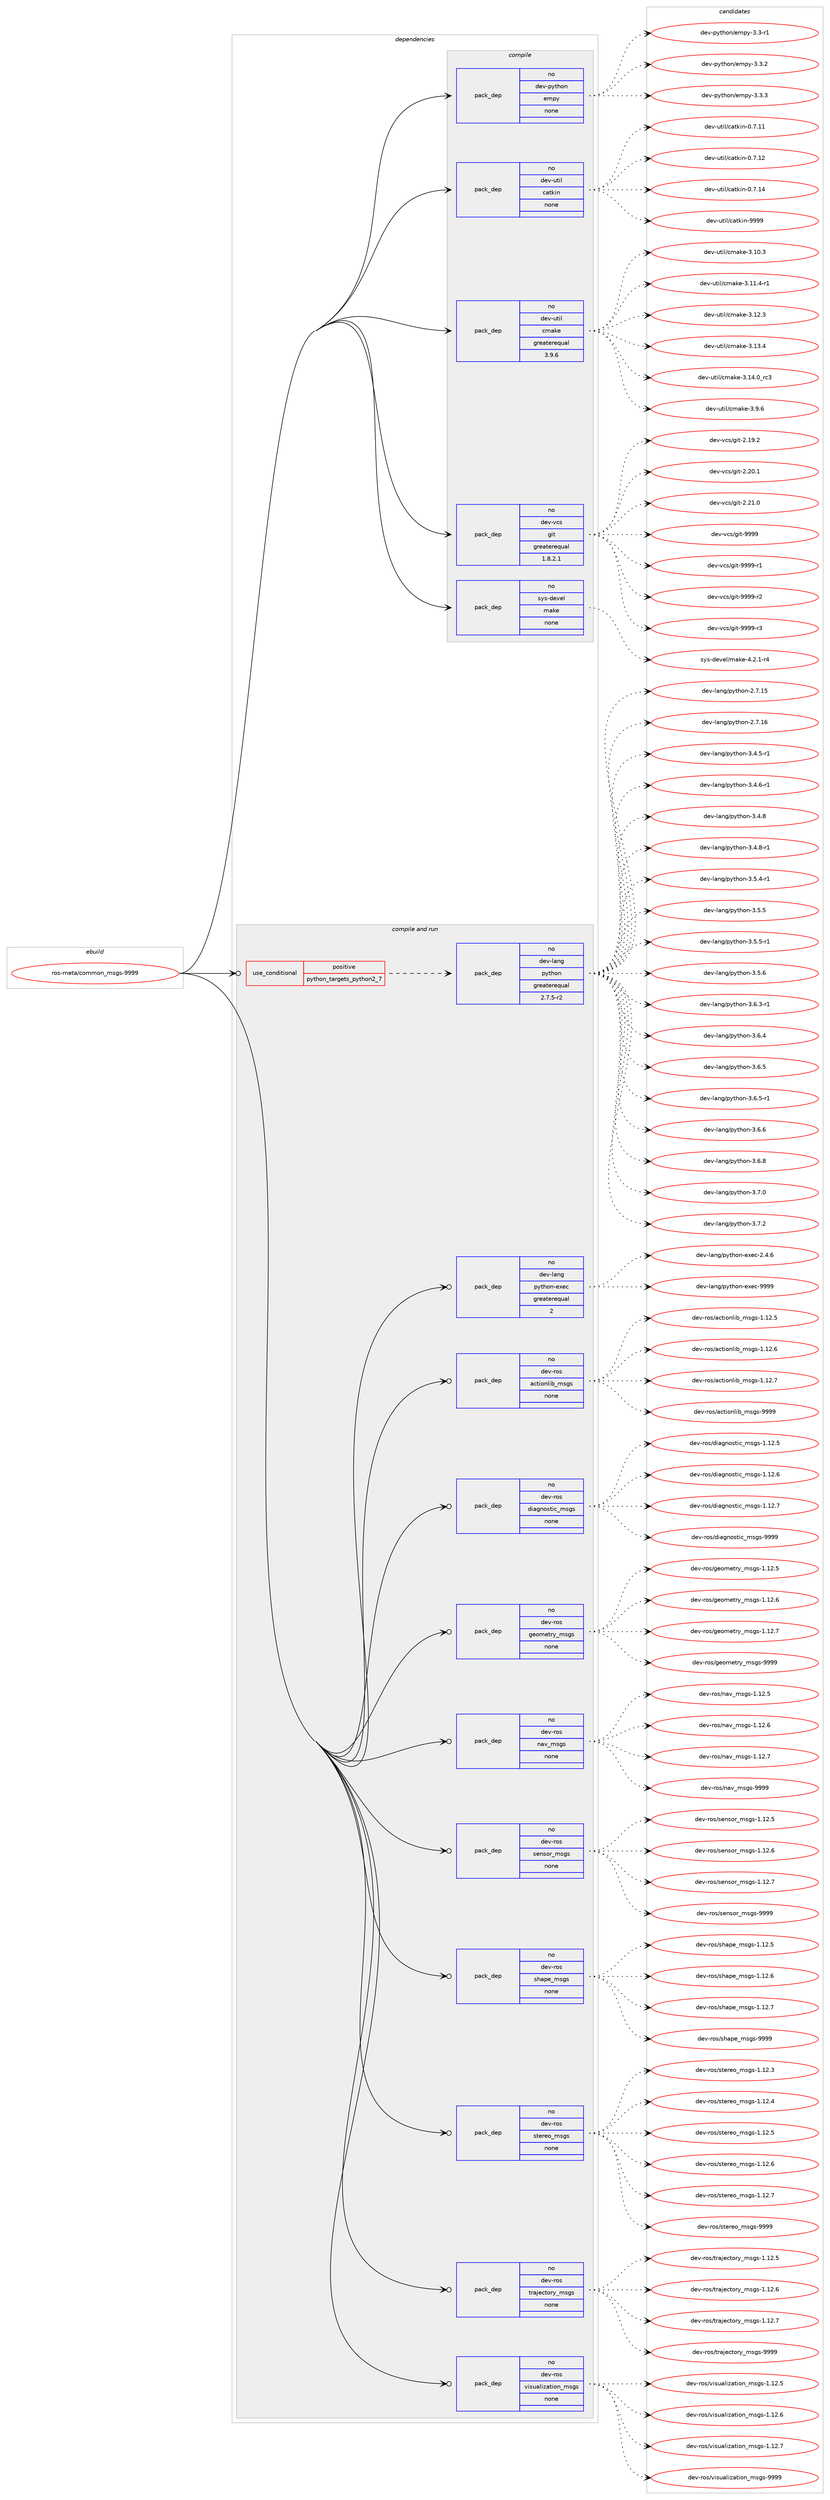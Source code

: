 digraph prolog {

# *************
# Graph options
# *************

newrank=true;
concentrate=true;
compound=true;
graph [rankdir=LR,fontname=Helvetica,fontsize=10,ranksep=1.5];#, ranksep=2.5, nodesep=0.2];
edge  [arrowhead=vee];
node  [fontname=Helvetica,fontsize=10];

# **********
# The ebuild
# **********

subgraph cluster_leftcol {
color=gray;
rank=same;
label=<<i>ebuild</i>>;
id [label="ros-meta/common_msgs-9999", color=red, width=4, href="../ros-meta/common_msgs-9999.svg"];
}

# ****************
# The dependencies
# ****************

subgraph cluster_midcol {
color=gray;
label=<<i>dependencies</i>>;
subgraph cluster_compile {
fillcolor="#eeeeee";
style=filled;
label=<<i>compile</i>>;
subgraph pack1203052 {
dependency1682251 [label=<<TABLE BORDER="0" CELLBORDER="1" CELLSPACING="0" CELLPADDING="4" WIDTH="220"><TR><TD ROWSPAN="6" CELLPADDING="30">pack_dep</TD></TR><TR><TD WIDTH="110">no</TD></TR><TR><TD>dev-python</TD></TR><TR><TD>empy</TD></TR><TR><TD>none</TD></TR><TR><TD></TD></TR></TABLE>>, shape=none, color=blue];
}
id:e -> dependency1682251:w [weight=20,style="solid",arrowhead="vee"];
subgraph pack1203053 {
dependency1682252 [label=<<TABLE BORDER="0" CELLBORDER="1" CELLSPACING="0" CELLPADDING="4" WIDTH="220"><TR><TD ROWSPAN="6" CELLPADDING="30">pack_dep</TD></TR><TR><TD WIDTH="110">no</TD></TR><TR><TD>dev-util</TD></TR><TR><TD>catkin</TD></TR><TR><TD>none</TD></TR><TR><TD></TD></TR></TABLE>>, shape=none, color=blue];
}
id:e -> dependency1682252:w [weight=20,style="solid",arrowhead="vee"];
subgraph pack1203054 {
dependency1682253 [label=<<TABLE BORDER="0" CELLBORDER="1" CELLSPACING="0" CELLPADDING="4" WIDTH="220"><TR><TD ROWSPAN="6" CELLPADDING="30">pack_dep</TD></TR><TR><TD WIDTH="110">no</TD></TR><TR><TD>dev-util</TD></TR><TR><TD>cmake</TD></TR><TR><TD>greaterequal</TD></TR><TR><TD>3.9.6</TD></TR></TABLE>>, shape=none, color=blue];
}
id:e -> dependency1682253:w [weight=20,style="solid",arrowhead="vee"];
subgraph pack1203055 {
dependency1682254 [label=<<TABLE BORDER="0" CELLBORDER="1" CELLSPACING="0" CELLPADDING="4" WIDTH="220"><TR><TD ROWSPAN="6" CELLPADDING="30">pack_dep</TD></TR><TR><TD WIDTH="110">no</TD></TR><TR><TD>dev-vcs</TD></TR><TR><TD>git</TD></TR><TR><TD>greaterequal</TD></TR><TR><TD>1.8.2.1</TD></TR></TABLE>>, shape=none, color=blue];
}
id:e -> dependency1682254:w [weight=20,style="solid",arrowhead="vee"];
subgraph pack1203056 {
dependency1682255 [label=<<TABLE BORDER="0" CELLBORDER="1" CELLSPACING="0" CELLPADDING="4" WIDTH="220"><TR><TD ROWSPAN="6" CELLPADDING="30">pack_dep</TD></TR><TR><TD WIDTH="110">no</TD></TR><TR><TD>sys-devel</TD></TR><TR><TD>make</TD></TR><TR><TD>none</TD></TR><TR><TD></TD></TR></TABLE>>, shape=none, color=blue];
}
id:e -> dependency1682255:w [weight=20,style="solid",arrowhead="vee"];
}
subgraph cluster_compileandrun {
fillcolor="#eeeeee";
style=filled;
label=<<i>compile and run</i>>;
subgraph cond451670 {
dependency1682256 [label=<<TABLE BORDER="0" CELLBORDER="1" CELLSPACING="0" CELLPADDING="4"><TR><TD ROWSPAN="3" CELLPADDING="10">use_conditional</TD></TR><TR><TD>positive</TD></TR><TR><TD>python_targets_python2_7</TD></TR></TABLE>>, shape=none, color=red];
subgraph pack1203057 {
dependency1682257 [label=<<TABLE BORDER="0" CELLBORDER="1" CELLSPACING="0" CELLPADDING="4" WIDTH="220"><TR><TD ROWSPAN="6" CELLPADDING="30">pack_dep</TD></TR><TR><TD WIDTH="110">no</TD></TR><TR><TD>dev-lang</TD></TR><TR><TD>python</TD></TR><TR><TD>greaterequal</TD></TR><TR><TD>2.7.5-r2</TD></TR></TABLE>>, shape=none, color=blue];
}
dependency1682256:e -> dependency1682257:w [weight=20,style="dashed",arrowhead="vee"];
}
id:e -> dependency1682256:w [weight=20,style="solid",arrowhead="odotvee"];
subgraph pack1203058 {
dependency1682258 [label=<<TABLE BORDER="0" CELLBORDER="1" CELLSPACING="0" CELLPADDING="4" WIDTH="220"><TR><TD ROWSPAN="6" CELLPADDING="30">pack_dep</TD></TR><TR><TD WIDTH="110">no</TD></TR><TR><TD>dev-lang</TD></TR><TR><TD>python-exec</TD></TR><TR><TD>greaterequal</TD></TR><TR><TD>2</TD></TR></TABLE>>, shape=none, color=blue];
}
id:e -> dependency1682258:w [weight=20,style="solid",arrowhead="odotvee"];
subgraph pack1203059 {
dependency1682259 [label=<<TABLE BORDER="0" CELLBORDER="1" CELLSPACING="0" CELLPADDING="4" WIDTH="220"><TR><TD ROWSPAN="6" CELLPADDING="30">pack_dep</TD></TR><TR><TD WIDTH="110">no</TD></TR><TR><TD>dev-ros</TD></TR><TR><TD>actionlib_msgs</TD></TR><TR><TD>none</TD></TR><TR><TD></TD></TR></TABLE>>, shape=none, color=blue];
}
id:e -> dependency1682259:w [weight=20,style="solid",arrowhead="odotvee"];
subgraph pack1203060 {
dependency1682260 [label=<<TABLE BORDER="0" CELLBORDER="1" CELLSPACING="0" CELLPADDING="4" WIDTH="220"><TR><TD ROWSPAN="6" CELLPADDING="30">pack_dep</TD></TR><TR><TD WIDTH="110">no</TD></TR><TR><TD>dev-ros</TD></TR><TR><TD>diagnostic_msgs</TD></TR><TR><TD>none</TD></TR><TR><TD></TD></TR></TABLE>>, shape=none, color=blue];
}
id:e -> dependency1682260:w [weight=20,style="solid",arrowhead="odotvee"];
subgraph pack1203061 {
dependency1682261 [label=<<TABLE BORDER="0" CELLBORDER="1" CELLSPACING="0" CELLPADDING="4" WIDTH="220"><TR><TD ROWSPAN="6" CELLPADDING="30">pack_dep</TD></TR><TR><TD WIDTH="110">no</TD></TR><TR><TD>dev-ros</TD></TR><TR><TD>geometry_msgs</TD></TR><TR><TD>none</TD></TR><TR><TD></TD></TR></TABLE>>, shape=none, color=blue];
}
id:e -> dependency1682261:w [weight=20,style="solid",arrowhead="odotvee"];
subgraph pack1203062 {
dependency1682262 [label=<<TABLE BORDER="0" CELLBORDER="1" CELLSPACING="0" CELLPADDING="4" WIDTH="220"><TR><TD ROWSPAN="6" CELLPADDING="30">pack_dep</TD></TR><TR><TD WIDTH="110">no</TD></TR><TR><TD>dev-ros</TD></TR><TR><TD>nav_msgs</TD></TR><TR><TD>none</TD></TR><TR><TD></TD></TR></TABLE>>, shape=none, color=blue];
}
id:e -> dependency1682262:w [weight=20,style="solid",arrowhead="odotvee"];
subgraph pack1203063 {
dependency1682263 [label=<<TABLE BORDER="0" CELLBORDER="1" CELLSPACING="0" CELLPADDING="4" WIDTH="220"><TR><TD ROWSPAN="6" CELLPADDING="30">pack_dep</TD></TR><TR><TD WIDTH="110">no</TD></TR><TR><TD>dev-ros</TD></TR><TR><TD>sensor_msgs</TD></TR><TR><TD>none</TD></TR><TR><TD></TD></TR></TABLE>>, shape=none, color=blue];
}
id:e -> dependency1682263:w [weight=20,style="solid",arrowhead="odotvee"];
subgraph pack1203064 {
dependency1682264 [label=<<TABLE BORDER="0" CELLBORDER="1" CELLSPACING="0" CELLPADDING="4" WIDTH="220"><TR><TD ROWSPAN="6" CELLPADDING="30">pack_dep</TD></TR><TR><TD WIDTH="110">no</TD></TR><TR><TD>dev-ros</TD></TR><TR><TD>shape_msgs</TD></TR><TR><TD>none</TD></TR><TR><TD></TD></TR></TABLE>>, shape=none, color=blue];
}
id:e -> dependency1682264:w [weight=20,style="solid",arrowhead="odotvee"];
subgraph pack1203065 {
dependency1682265 [label=<<TABLE BORDER="0" CELLBORDER="1" CELLSPACING="0" CELLPADDING="4" WIDTH="220"><TR><TD ROWSPAN="6" CELLPADDING="30">pack_dep</TD></TR><TR><TD WIDTH="110">no</TD></TR><TR><TD>dev-ros</TD></TR><TR><TD>stereo_msgs</TD></TR><TR><TD>none</TD></TR><TR><TD></TD></TR></TABLE>>, shape=none, color=blue];
}
id:e -> dependency1682265:w [weight=20,style="solid",arrowhead="odotvee"];
subgraph pack1203066 {
dependency1682266 [label=<<TABLE BORDER="0" CELLBORDER="1" CELLSPACING="0" CELLPADDING="4" WIDTH="220"><TR><TD ROWSPAN="6" CELLPADDING="30">pack_dep</TD></TR><TR><TD WIDTH="110">no</TD></TR><TR><TD>dev-ros</TD></TR><TR><TD>trajectory_msgs</TD></TR><TR><TD>none</TD></TR><TR><TD></TD></TR></TABLE>>, shape=none, color=blue];
}
id:e -> dependency1682266:w [weight=20,style="solid",arrowhead="odotvee"];
subgraph pack1203067 {
dependency1682267 [label=<<TABLE BORDER="0" CELLBORDER="1" CELLSPACING="0" CELLPADDING="4" WIDTH="220"><TR><TD ROWSPAN="6" CELLPADDING="30">pack_dep</TD></TR><TR><TD WIDTH="110">no</TD></TR><TR><TD>dev-ros</TD></TR><TR><TD>visualization_msgs</TD></TR><TR><TD>none</TD></TR><TR><TD></TD></TR></TABLE>>, shape=none, color=blue];
}
id:e -> dependency1682267:w [weight=20,style="solid",arrowhead="odotvee"];
}
subgraph cluster_run {
fillcolor="#eeeeee";
style=filled;
label=<<i>run</i>>;
}
}

# **************
# The candidates
# **************

subgraph cluster_choices {
rank=same;
color=gray;
label=<<i>candidates</i>>;

subgraph choice1203052 {
color=black;
nodesep=1;
choice1001011184511212111610411111047101109112121455146514511449 [label="dev-python/empy-3.3-r1", color=red, width=4,href="../dev-python/empy-3.3-r1.svg"];
choice1001011184511212111610411111047101109112121455146514650 [label="dev-python/empy-3.3.2", color=red, width=4,href="../dev-python/empy-3.3.2.svg"];
choice1001011184511212111610411111047101109112121455146514651 [label="dev-python/empy-3.3.3", color=red, width=4,href="../dev-python/empy-3.3.3.svg"];
dependency1682251:e -> choice1001011184511212111610411111047101109112121455146514511449:w [style=dotted,weight="100"];
dependency1682251:e -> choice1001011184511212111610411111047101109112121455146514650:w [style=dotted,weight="100"];
dependency1682251:e -> choice1001011184511212111610411111047101109112121455146514651:w [style=dotted,weight="100"];
}
subgraph choice1203053 {
color=black;
nodesep=1;
choice1001011184511711610510847999711610710511045484655464949 [label="dev-util/catkin-0.7.11", color=red, width=4,href="../dev-util/catkin-0.7.11.svg"];
choice1001011184511711610510847999711610710511045484655464950 [label="dev-util/catkin-0.7.12", color=red, width=4,href="../dev-util/catkin-0.7.12.svg"];
choice1001011184511711610510847999711610710511045484655464952 [label="dev-util/catkin-0.7.14", color=red, width=4,href="../dev-util/catkin-0.7.14.svg"];
choice100101118451171161051084799971161071051104557575757 [label="dev-util/catkin-9999", color=red, width=4,href="../dev-util/catkin-9999.svg"];
dependency1682252:e -> choice1001011184511711610510847999711610710511045484655464949:w [style=dotted,weight="100"];
dependency1682252:e -> choice1001011184511711610510847999711610710511045484655464950:w [style=dotted,weight="100"];
dependency1682252:e -> choice1001011184511711610510847999711610710511045484655464952:w [style=dotted,weight="100"];
dependency1682252:e -> choice100101118451171161051084799971161071051104557575757:w [style=dotted,weight="100"];
}
subgraph choice1203054 {
color=black;
nodesep=1;
choice1001011184511711610510847991099710710145514649484651 [label="dev-util/cmake-3.10.3", color=red, width=4,href="../dev-util/cmake-3.10.3.svg"];
choice10010111845117116105108479910997107101455146494946524511449 [label="dev-util/cmake-3.11.4-r1", color=red, width=4,href="../dev-util/cmake-3.11.4-r1.svg"];
choice1001011184511711610510847991099710710145514649504651 [label="dev-util/cmake-3.12.3", color=red, width=4,href="../dev-util/cmake-3.12.3.svg"];
choice1001011184511711610510847991099710710145514649514652 [label="dev-util/cmake-3.13.4", color=red, width=4,href="../dev-util/cmake-3.13.4.svg"];
choice1001011184511711610510847991099710710145514649524648951149951 [label="dev-util/cmake-3.14.0_rc3", color=red, width=4,href="../dev-util/cmake-3.14.0_rc3.svg"];
choice10010111845117116105108479910997107101455146574654 [label="dev-util/cmake-3.9.6", color=red, width=4,href="../dev-util/cmake-3.9.6.svg"];
dependency1682253:e -> choice1001011184511711610510847991099710710145514649484651:w [style=dotted,weight="100"];
dependency1682253:e -> choice10010111845117116105108479910997107101455146494946524511449:w [style=dotted,weight="100"];
dependency1682253:e -> choice1001011184511711610510847991099710710145514649504651:w [style=dotted,weight="100"];
dependency1682253:e -> choice1001011184511711610510847991099710710145514649514652:w [style=dotted,weight="100"];
dependency1682253:e -> choice1001011184511711610510847991099710710145514649524648951149951:w [style=dotted,weight="100"];
dependency1682253:e -> choice10010111845117116105108479910997107101455146574654:w [style=dotted,weight="100"];
}
subgraph choice1203055 {
color=black;
nodesep=1;
choice10010111845118991154710310511645504649574650 [label="dev-vcs/git-2.19.2", color=red, width=4,href="../dev-vcs/git-2.19.2.svg"];
choice10010111845118991154710310511645504650484649 [label="dev-vcs/git-2.20.1", color=red, width=4,href="../dev-vcs/git-2.20.1.svg"];
choice10010111845118991154710310511645504650494648 [label="dev-vcs/git-2.21.0", color=red, width=4,href="../dev-vcs/git-2.21.0.svg"];
choice1001011184511899115471031051164557575757 [label="dev-vcs/git-9999", color=red, width=4,href="../dev-vcs/git-9999.svg"];
choice10010111845118991154710310511645575757574511449 [label="dev-vcs/git-9999-r1", color=red, width=4,href="../dev-vcs/git-9999-r1.svg"];
choice10010111845118991154710310511645575757574511450 [label="dev-vcs/git-9999-r2", color=red, width=4,href="../dev-vcs/git-9999-r2.svg"];
choice10010111845118991154710310511645575757574511451 [label="dev-vcs/git-9999-r3", color=red, width=4,href="../dev-vcs/git-9999-r3.svg"];
dependency1682254:e -> choice10010111845118991154710310511645504649574650:w [style=dotted,weight="100"];
dependency1682254:e -> choice10010111845118991154710310511645504650484649:w [style=dotted,weight="100"];
dependency1682254:e -> choice10010111845118991154710310511645504650494648:w [style=dotted,weight="100"];
dependency1682254:e -> choice1001011184511899115471031051164557575757:w [style=dotted,weight="100"];
dependency1682254:e -> choice10010111845118991154710310511645575757574511449:w [style=dotted,weight="100"];
dependency1682254:e -> choice10010111845118991154710310511645575757574511450:w [style=dotted,weight="100"];
dependency1682254:e -> choice10010111845118991154710310511645575757574511451:w [style=dotted,weight="100"];
}
subgraph choice1203056 {
color=black;
nodesep=1;
choice1151211154510010111810110847109971071014552465046494511452 [label="sys-devel/make-4.2.1-r4", color=red, width=4,href="../sys-devel/make-4.2.1-r4.svg"];
dependency1682255:e -> choice1151211154510010111810110847109971071014552465046494511452:w [style=dotted,weight="100"];
}
subgraph choice1203057 {
color=black;
nodesep=1;
choice10010111845108971101034711212111610411111045504655464953 [label="dev-lang/python-2.7.15", color=red, width=4,href="../dev-lang/python-2.7.15.svg"];
choice10010111845108971101034711212111610411111045504655464954 [label="dev-lang/python-2.7.16", color=red, width=4,href="../dev-lang/python-2.7.16.svg"];
choice1001011184510897110103471121211161041111104551465246534511449 [label="dev-lang/python-3.4.5-r1", color=red, width=4,href="../dev-lang/python-3.4.5-r1.svg"];
choice1001011184510897110103471121211161041111104551465246544511449 [label="dev-lang/python-3.4.6-r1", color=red, width=4,href="../dev-lang/python-3.4.6-r1.svg"];
choice100101118451089711010347112121116104111110455146524656 [label="dev-lang/python-3.4.8", color=red, width=4,href="../dev-lang/python-3.4.8.svg"];
choice1001011184510897110103471121211161041111104551465246564511449 [label="dev-lang/python-3.4.8-r1", color=red, width=4,href="../dev-lang/python-3.4.8-r1.svg"];
choice1001011184510897110103471121211161041111104551465346524511449 [label="dev-lang/python-3.5.4-r1", color=red, width=4,href="../dev-lang/python-3.5.4-r1.svg"];
choice100101118451089711010347112121116104111110455146534653 [label="dev-lang/python-3.5.5", color=red, width=4,href="../dev-lang/python-3.5.5.svg"];
choice1001011184510897110103471121211161041111104551465346534511449 [label="dev-lang/python-3.5.5-r1", color=red, width=4,href="../dev-lang/python-3.5.5-r1.svg"];
choice100101118451089711010347112121116104111110455146534654 [label="dev-lang/python-3.5.6", color=red, width=4,href="../dev-lang/python-3.5.6.svg"];
choice1001011184510897110103471121211161041111104551465446514511449 [label="dev-lang/python-3.6.3-r1", color=red, width=4,href="../dev-lang/python-3.6.3-r1.svg"];
choice100101118451089711010347112121116104111110455146544652 [label="dev-lang/python-3.6.4", color=red, width=4,href="../dev-lang/python-3.6.4.svg"];
choice100101118451089711010347112121116104111110455146544653 [label="dev-lang/python-3.6.5", color=red, width=4,href="../dev-lang/python-3.6.5.svg"];
choice1001011184510897110103471121211161041111104551465446534511449 [label="dev-lang/python-3.6.5-r1", color=red, width=4,href="../dev-lang/python-3.6.5-r1.svg"];
choice100101118451089711010347112121116104111110455146544654 [label="dev-lang/python-3.6.6", color=red, width=4,href="../dev-lang/python-3.6.6.svg"];
choice100101118451089711010347112121116104111110455146544656 [label="dev-lang/python-3.6.8", color=red, width=4,href="../dev-lang/python-3.6.8.svg"];
choice100101118451089711010347112121116104111110455146554648 [label="dev-lang/python-3.7.0", color=red, width=4,href="../dev-lang/python-3.7.0.svg"];
choice100101118451089711010347112121116104111110455146554650 [label="dev-lang/python-3.7.2", color=red, width=4,href="../dev-lang/python-3.7.2.svg"];
dependency1682257:e -> choice10010111845108971101034711212111610411111045504655464953:w [style=dotted,weight="100"];
dependency1682257:e -> choice10010111845108971101034711212111610411111045504655464954:w [style=dotted,weight="100"];
dependency1682257:e -> choice1001011184510897110103471121211161041111104551465246534511449:w [style=dotted,weight="100"];
dependency1682257:e -> choice1001011184510897110103471121211161041111104551465246544511449:w [style=dotted,weight="100"];
dependency1682257:e -> choice100101118451089711010347112121116104111110455146524656:w [style=dotted,weight="100"];
dependency1682257:e -> choice1001011184510897110103471121211161041111104551465246564511449:w [style=dotted,weight="100"];
dependency1682257:e -> choice1001011184510897110103471121211161041111104551465346524511449:w [style=dotted,weight="100"];
dependency1682257:e -> choice100101118451089711010347112121116104111110455146534653:w [style=dotted,weight="100"];
dependency1682257:e -> choice1001011184510897110103471121211161041111104551465346534511449:w [style=dotted,weight="100"];
dependency1682257:e -> choice100101118451089711010347112121116104111110455146534654:w [style=dotted,weight="100"];
dependency1682257:e -> choice1001011184510897110103471121211161041111104551465446514511449:w [style=dotted,weight="100"];
dependency1682257:e -> choice100101118451089711010347112121116104111110455146544652:w [style=dotted,weight="100"];
dependency1682257:e -> choice100101118451089711010347112121116104111110455146544653:w [style=dotted,weight="100"];
dependency1682257:e -> choice1001011184510897110103471121211161041111104551465446534511449:w [style=dotted,weight="100"];
dependency1682257:e -> choice100101118451089711010347112121116104111110455146544654:w [style=dotted,weight="100"];
dependency1682257:e -> choice100101118451089711010347112121116104111110455146544656:w [style=dotted,weight="100"];
dependency1682257:e -> choice100101118451089711010347112121116104111110455146554648:w [style=dotted,weight="100"];
dependency1682257:e -> choice100101118451089711010347112121116104111110455146554650:w [style=dotted,weight="100"];
}
subgraph choice1203058 {
color=black;
nodesep=1;
choice1001011184510897110103471121211161041111104510112010199455046524654 [label="dev-lang/python-exec-2.4.6", color=red, width=4,href="../dev-lang/python-exec-2.4.6.svg"];
choice10010111845108971101034711212111610411111045101120101994557575757 [label="dev-lang/python-exec-9999", color=red, width=4,href="../dev-lang/python-exec-9999.svg"];
dependency1682258:e -> choice1001011184510897110103471121211161041111104510112010199455046524654:w [style=dotted,weight="100"];
dependency1682258:e -> choice10010111845108971101034711212111610411111045101120101994557575757:w [style=dotted,weight="100"];
}
subgraph choice1203059 {
color=black;
nodesep=1;
choice10010111845114111115479799116105111110108105989510911510311545494649504653 [label="dev-ros/actionlib_msgs-1.12.5", color=red, width=4,href="../dev-ros/actionlib_msgs-1.12.5.svg"];
choice10010111845114111115479799116105111110108105989510911510311545494649504654 [label="dev-ros/actionlib_msgs-1.12.6", color=red, width=4,href="../dev-ros/actionlib_msgs-1.12.6.svg"];
choice10010111845114111115479799116105111110108105989510911510311545494649504655 [label="dev-ros/actionlib_msgs-1.12.7", color=red, width=4,href="../dev-ros/actionlib_msgs-1.12.7.svg"];
choice1001011184511411111547979911610511111010810598951091151031154557575757 [label="dev-ros/actionlib_msgs-9999", color=red, width=4,href="../dev-ros/actionlib_msgs-9999.svg"];
dependency1682259:e -> choice10010111845114111115479799116105111110108105989510911510311545494649504653:w [style=dotted,weight="100"];
dependency1682259:e -> choice10010111845114111115479799116105111110108105989510911510311545494649504654:w [style=dotted,weight="100"];
dependency1682259:e -> choice10010111845114111115479799116105111110108105989510911510311545494649504655:w [style=dotted,weight="100"];
dependency1682259:e -> choice1001011184511411111547979911610511111010810598951091151031154557575757:w [style=dotted,weight="100"];
}
subgraph choice1203060 {
color=black;
nodesep=1;
choice100101118451141111154710010597103110111115116105999510911510311545494649504653 [label="dev-ros/diagnostic_msgs-1.12.5", color=red, width=4,href="../dev-ros/diagnostic_msgs-1.12.5.svg"];
choice100101118451141111154710010597103110111115116105999510911510311545494649504654 [label="dev-ros/diagnostic_msgs-1.12.6", color=red, width=4,href="../dev-ros/diagnostic_msgs-1.12.6.svg"];
choice100101118451141111154710010597103110111115116105999510911510311545494649504655 [label="dev-ros/diagnostic_msgs-1.12.7", color=red, width=4,href="../dev-ros/diagnostic_msgs-1.12.7.svg"];
choice10010111845114111115471001059710311011111511610599951091151031154557575757 [label="dev-ros/diagnostic_msgs-9999", color=red, width=4,href="../dev-ros/diagnostic_msgs-9999.svg"];
dependency1682260:e -> choice100101118451141111154710010597103110111115116105999510911510311545494649504653:w [style=dotted,weight="100"];
dependency1682260:e -> choice100101118451141111154710010597103110111115116105999510911510311545494649504654:w [style=dotted,weight="100"];
dependency1682260:e -> choice100101118451141111154710010597103110111115116105999510911510311545494649504655:w [style=dotted,weight="100"];
dependency1682260:e -> choice10010111845114111115471001059710311011111511610599951091151031154557575757:w [style=dotted,weight="100"];
}
subgraph choice1203061 {
color=black;
nodesep=1;
choice10010111845114111115471031011111091011161141219510911510311545494649504653 [label="dev-ros/geometry_msgs-1.12.5", color=red, width=4,href="../dev-ros/geometry_msgs-1.12.5.svg"];
choice10010111845114111115471031011111091011161141219510911510311545494649504654 [label="dev-ros/geometry_msgs-1.12.6", color=red, width=4,href="../dev-ros/geometry_msgs-1.12.6.svg"];
choice10010111845114111115471031011111091011161141219510911510311545494649504655 [label="dev-ros/geometry_msgs-1.12.7", color=red, width=4,href="../dev-ros/geometry_msgs-1.12.7.svg"];
choice1001011184511411111547103101111109101116114121951091151031154557575757 [label="dev-ros/geometry_msgs-9999", color=red, width=4,href="../dev-ros/geometry_msgs-9999.svg"];
dependency1682261:e -> choice10010111845114111115471031011111091011161141219510911510311545494649504653:w [style=dotted,weight="100"];
dependency1682261:e -> choice10010111845114111115471031011111091011161141219510911510311545494649504654:w [style=dotted,weight="100"];
dependency1682261:e -> choice10010111845114111115471031011111091011161141219510911510311545494649504655:w [style=dotted,weight="100"];
dependency1682261:e -> choice1001011184511411111547103101111109101116114121951091151031154557575757:w [style=dotted,weight="100"];
}
subgraph choice1203062 {
color=black;
nodesep=1;
choice1001011184511411111547110971189510911510311545494649504653 [label="dev-ros/nav_msgs-1.12.5", color=red, width=4,href="../dev-ros/nav_msgs-1.12.5.svg"];
choice1001011184511411111547110971189510911510311545494649504654 [label="dev-ros/nav_msgs-1.12.6", color=red, width=4,href="../dev-ros/nav_msgs-1.12.6.svg"];
choice1001011184511411111547110971189510911510311545494649504655 [label="dev-ros/nav_msgs-1.12.7", color=red, width=4,href="../dev-ros/nav_msgs-1.12.7.svg"];
choice100101118451141111154711097118951091151031154557575757 [label="dev-ros/nav_msgs-9999", color=red, width=4,href="../dev-ros/nav_msgs-9999.svg"];
dependency1682262:e -> choice1001011184511411111547110971189510911510311545494649504653:w [style=dotted,weight="100"];
dependency1682262:e -> choice1001011184511411111547110971189510911510311545494649504654:w [style=dotted,weight="100"];
dependency1682262:e -> choice1001011184511411111547110971189510911510311545494649504655:w [style=dotted,weight="100"];
dependency1682262:e -> choice100101118451141111154711097118951091151031154557575757:w [style=dotted,weight="100"];
}
subgraph choice1203063 {
color=black;
nodesep=1;
choice10010111845114111115471151011101151111149510911510311545494649504653 [label="dev-ros/sensor_msgs-1.12.5", color=red, width=4,href="../dev-ros/sensor_msgs-1.12.5.svg"];
choice10010111845114111115471151011101151111149510911510311545494649504654 [label="dev-ros/sensor_msgs-1.12.6", color=red, width=4,href="../dev-ros/sensor_msgs-1.12.6.svg"];
choice10010111845114111115471151011101151111149510911510311545494649504655 [label="dev-ros/sensor_msgs-1.12.7", color=red, width=4,href="../dev-ros/sensor_msgs-1.12.7.svg"];
choice1001011184511411111547115101110115111114951091151031154557575757 [label="dev-ros/sensor_msgs-9999", color=red, width=4,href="../dev-ros/sensor_msgs-9999.svg"];
dependency1682263:e -> choice10010111845114111115471151011101151111149510911510311545494649504653:w [style=dotted,weight="100"];
dependency1682263:e -> choice10010111845114111115471151011101151111149510911510311545494649504654:w [style=dotted,weight="100"];
dependency1682263:e -> choice10010111845114111115471151011101151111149510911510311545494649504655:w [style=dotted,weight="100"];
dependency1682263:e -> choice1001011184511411111547115101110115111114951091151031154557575757:w [style=dotted,weight="100"];
}
subgraph choice1203064 {
color=black;
nodesep=1;
choice1001011184511411111547115104971121019510911510311545494649504653 [label="dev-ros/shape_msgs-1.12.5", color=red, width=4,href="../dev-ros/shape_msgs-1.12.5.svg"];
choice1001011184511411111547115104971121019510911510311545494649504654 [label="dev-ros/shape_msgs-1.12.6", color=red, width=4,href="../dev-ros/shape_msgs-1.12.6.svg"];
choice1001011184511411111547115104971121019510911510311545494649504655 [label="dev-ros/shape_msgs-1.12.7", color=red, width=4,href="../dev-ros/shape_msgs-1.12.7.svg"];
choice100101118451141111154711510497112101951091151031154557575757 [label="dev-ros/shape_msgs-9999", color=red, width=4,href="../dev-ros/shape_msgs-9999.svg"];
dependency1682264:e -> choice1001011184511411111547115104971121019510911510311545494649504653:w [style=dotted,weight="100"];
dependency1682264:e -> choice1001011184511411111547115104971121019510911510311545494649504654:w [style=dotted,weight="100"];
dependency1682264:e -> choice1001011184511411111547115104971121019510911510311545494649504655:w [style=dotted,weight="100"];
dependency1682264:e -> choice100101118451141111154711510497112101951091151031154557575757:w [style=dotted,weight="100"];
}
subgraph choice1203065 {
color=black;
nodesep=1;
choice10010111845114111115471151161011141011119510911510311545494649504651 [label="dev-ros/stereo_msgs-1.12.3", color=red, width=4,href="../dev-ros/stereo_msgs-1.12.3.svg"];
choice10010111845114111115471151161011141011119510911510311545494649504652 [label="dev-ros/stereo_msgs-1.12.4", color=red, width=4,href="../dev-ros/stereo_msgs-1.12.4.svg"];
choice10010111845114111115471151161011141011119510911510311545494649504653 [label="dev-ros/stereo_msgs-1.12.5", color=red, width=4,href="../dev-ros/stereo_msgs-1.12.5.svg"];
choice10010111845114111115471151161011141011119510911510311545494649504654 [label="dev-ros/stereo_msgs-1.12.6", color=red, width=4,href="../dev-ros/stereo_msgs-1.12.6.svg"];
choice10010111845114111115471151161011141011119510911510311545494649504655 [label="dev-ros/stereo_msgs-1.12.7", color=red, width=4,href="../dev-ros/stereo_msgs-1.12.7.svg"];
choice1001011184511411111547115116101114101111951091151031154557575757 [label="dev-ros/stereo_msgs-9999", color=red, width=4,href="../dev-ros/stereo_msgs-9999.svg"];
dependency1682265:e -> choice10010111845114111115471151161011141011119510911510311545494649504651:w [style=dotted,weight="100"];
dependency1682265:e -> choice10010111845114111115471151161011141011119510911510311545494649504652:w [style=dotted,weight="100"];
dependency1682265:e -> choice10010111845114111115471151161011141011119510911510311545494649504653:w [style=dotted,weight="100"];
dependency1682265:e -> choice10010111845114111115471151161011141011119510911510311545494649504654:w [style=dotted,weight="100"];
dependency1682265:e -> choice10010111845114111115471151161011141011119510911510311545494649504655:w [style=dotted,weight="100"];
dependency1682265:e -> choice1001011184511411111547115116101114101111951091151031154557575757:w [style=dotted,weight="100"];
}
subgraph choice1203066 {
color=black;
nodesep=1;
choice100101118451141111154711611497106101991161111141219510911510311545494649504653 [label="dev-ros/trajectory_msgs-1.12.5", color=red, width=4,href="../dev-ros/trajectory_msgs-1.12.5.svg"];
choice100101118451141111154711611497106101991161111141219510911510311545494649504654 [label="dev-ros/trajectory_msgs-1.12.6", color=red, width=4,href="../dev-ros/trajectory_msgs-1.12.6.svg"];
choice100101118451141111154711611497106101991161111141219510911510311545494649504655 [label="dev-ros/trajectory_msgs-1.12.7", color=red, width=4,href="../dev-ros/trajectory_msgs-1.12.7.svg"];
choice10010111845114111115471161149710610199116111114121951091151031154557575757 [label="dev-ros/trajectory_msgs-9999", color=red, width=4,href="../dev-ros/trajectory_msgs-9999.svg"];
dependency1682266:e -> choice100101118451141111154711611497106101991161111141219510911510311545494649504653:w [style=dotted,weight="100"];
dependency1682266:e -> choice100101118451141111154711611497106101991161111141219510911510311545494649504654:w [style=dotted,weight="100"];
dependency1682266:e -> choice100101118451141111154711611497106101991161111141219510911510311545494649504655:w [style=dotted,weight="100"];
dependency1682266:e -> choice10010111845114111115471161149710610199116111114121951091151031154557575757:w [style=dotted,weight="100"];
}
subgraph choice1203067 {
color=black;
nodesep=1;
choice100101118451141111154711810511511797108105122971161051111109510911510311545494649504653 [label="dev-ros/visualization_msgs-1.12.5", color=red, width=4,href="../dev-ros/visualization_msgs-1.12.5.svg"];
choice100101118451141111154711810511511797108105122971161051111109510911510311545494649504654 [label="dev-ros/visualization_msgs-1.12.6", color=red, width=4,href="../dev-ros/visualization_msgs-1.12.6.svg"];
choice100101118451141111154711810511511797108105122971161051111109510911510311545494649504655 [label="dev-ros/visualization_msgs-1.12.7", color=red, width=4,href="../dev-ros/visualization_msgs-1.12.7.svg"];
choice10010111845114111115471181051151179710810512297116105111110951091151031154557575757 [label="dev-ros/visualization_msgs-9999", color=red, width=4,href="../dev-ros/visualization_msgs-9999.svg"];
dependency1682267:e -> choice100101118451141111154711810511511797108105122971161051111109510911510311545494649504653:w [style=dotted,weight="100"];
dependency1682267:e -> choice100101118451141111154711810511511797108105122971161051111109510911510311545494649504654:w [style=dotted,weight="100"];
dependency1682267:e -> choice100101118451141111154711810511511797108105122971161051111109510911510311545494649504655:w [style=dotted,weight="100"];
dependency1682267:e -> choice10010111845114111115471181051151179710810512297116105111110951091151031154557575757:w [style=dotted,weight="100"];
}
}

}
